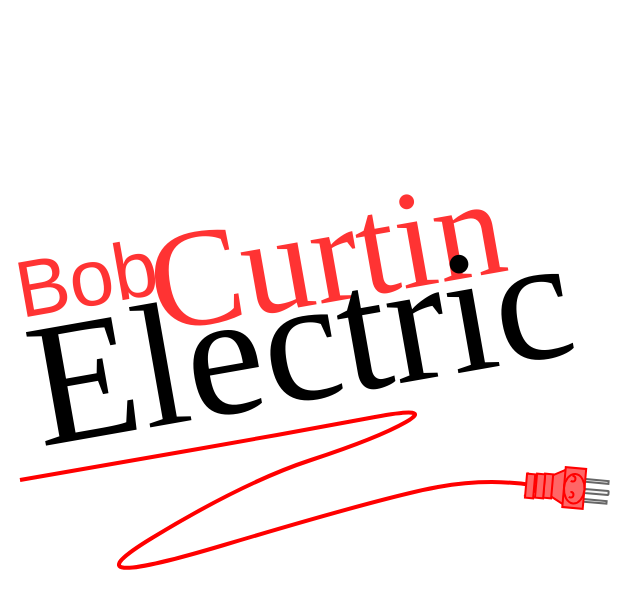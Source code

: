 <mxfile version="20.0.1"><diagram id="hw84TAVzTLGoBHyU0LwL" name="Page-1"><mxGraphModel dx="605" dy="330" grid="1" gridSize="10" guides="1" tooltips="1" connect="1" arrows="1" fold="1" page="1" pageScale="1" pageWidth="850" pageHeight="1100" math="0" shadow="0"><root><mxCell id="0"/><mxCell id="1" parent="0"/><mxCell id="mTZt9CHdXPFE1PY-WrqY-41" value="" style="group;rotation=-10;" vertex="1" connectable="0" parent="1"><mxGeometry x="100" y="250" width="282.841" height="174.959" as="geometry"/></mxCell><mxCell id="mTZt9CHdXPFE1PY-WrqY-1" value="&lt;font style=&quot;font-size: 40px;&quot; color=&quot;#FF3333&quot;&gt;Bob&lt;/font&gt;" style="text;html=1;strokeColor=none;fillColor=none;align=center;verticalAlign=middle;whiteSpace=wrap;rounded=0;rotation=-10;fontSize=40;" vertex="1" parent="mTZt9CHdXPFE1PY-WrqY-41"><mxGeometry x="9" y="19" width="40" height="30" as="geometry"/></mxCell><mxCell id="mTZt9CHdXPFE1PY-WrqY-2" value="&lt;pre style=&quot;font-size: 70px;&quot;&gt;&lt;font style=&quot;font-size: 70px;&quot; data-font-src=&quot;https://fonts.googleapis.com/css?family=Titillium+Web&quot; face=&quot;Titillium Web&quot; color=&quot;#FF3333&quot;&gt;Curtin&lt;/font&gt;&lt;/pre&gt;" style="text;html=1;strokeColor=none;fillColor=none;align=center;verticalAlign=middle;whiteSpace=wrap;rounded=0;fontFamily=Times New Roman;fontSize=20;fontColor=#000000;rotation=-10;" vertex="1" parent="mTZt9CHdXPFE1PY-WrqY-41"><mxGeometry x="129" y="18" width="40" height="10" as="geometry"/></mxCell><mxCell id="mTZt9CHdXPFE1PY-WrqY-6" value="&lt;font style=&quot;font-size: 88px;&quot;&gt;Electric&lt;/font&gt;" style="text;html=1;strokeColor=none;fillColor=none;align=center;verticalAlign=middle;whiteSpace=wrap;rounded=0;fontFamily=Titillium Web;fontSource=https%3A%2F%2Ffonts.googleapis.com%2Fcss%3Ffamily%3DTitillium%2BWeb;fontSize=44;fontColor=#000000;rotation=-10;" vertex="1" parent="mTZt9CHdXPFE1PY-WrqY-41"><mxGeometry x="106" y="51" width="60" height="30" as="geometry"/></mxCell><mxCell id="mTZt9CHdXPFE1PY-WrqY-9" value="" style="curved=1;endArrow=classic;html=1;rounded=0;fontFamily=Titillium Web;fontSource=https%3A%2F%2Ffonts.googleapis.com%2Fcss%3Ffamily%3DTitillium%2BWeb;fontSize=40;fontColor=#FF3333;fillColor=#f8cecc;strokeColor=#FF0000;strokeWidth=2;" edge="1" parent="mTZt9CHdXPFE1PY-WrqY-41"><mxGeometry width="50" height="50" relative="1" as="geometry"><mxPoint x="-4" y="136" as="sourcePoint"/><mxPoint x="261" y="140" as="targetPoint"/><Array as="points"><mxPoint x="65" y="124"/><mxPoint x="105" y="117"/><mxPoint x="144" y="110"/><mxPoint x="203" y="99"/><mxPoint x="175" y="115"/><mxPoint x="108" y="137"/><mxPoint x="16" y="193"/><mxPoint x="180" y="144"/><mxPoint x="230" y="135"/></Array></mxGeometry></mxCell><mxCell id="mTZt9CHdXPFE1PY-WrqY-36" value="" style="group;rotation=5;" vertex="1" connectable="0" parent="mTZt9CHdXPFE1PY-WrqY-41"><mxGeometry x="251" y="128" width="40.95" height="20" as="geometry"/></mxCell><mxCell id="mTZt9CHdXPFE1PY-WrqY-35" value="" style="rounded=0;whiteSpace=wrap;html=1;fontFamily=Titillium Web;fontSource=https%3A%2F%2Ffonts.googleapis.com%2Fcss%3Ffamily%3DTitillium%2BWeb;fontSize=40;fontColor=#333333;strokeColor=#666666;strokeWidth=1;fillColor=#f5f5f5;rotation=5;" vertex="1" parent="mTZt9CHdXPFE1PY-WrqY-36"><mxGeometry x="26" y="18" width="12.285" height="1.316" as="geometry"/></mxCell><mxCell id="mTZt9CHdXPFE1PY-WrqY-34" value="" style="rounded=1;whiteSpace=wrap;html=1;fontFamily=Titillium Web;fontSource=https%3A%2F%2Ffonts.googleapis.com%2Fcss%3Ffamily%3DTitillium%2BWeb;fontSize=40;fontColor=#333333;strokeColor=#666666;strokeWidth=1;fillColor=#f5f5f5;rotation=5;" vertex="1" parent="mTZt9CHdXPFE1PY-WrqY-36"><mxGeometry x="27" y="13" width="12.285" height="2.008" as="geometry"/></mxCell><mxCell id="mTZt9CHdXPFE1PY-WrqY-33" value="" style="rounded=0;whiteSpace=wrap;html=1;fontFamily=Titillium Web;fontSource=https%3A%2F%2Ffonts.googleapis.com%2Fcss%3Ffamily%3DTitillium%2BWeb;fontSize=40;fontColor=#333333;strokeColor=#666666;strokeWidth=1;fillColor=#f5f5f5;rotation=5;" vertex="1" parent="mTZt9CHdXPFE1PY-WrqY-36"><mxGeometry x="27" y="8" width="12.285" height="1.38" as="geometry"/></mxCell><mxCell id="mTZt9CHdXPFE1PY-WrqY-25" value="" style="triangle;whiteSpace=wrap;html=1;fontFamily=Titillium Web;fontSource=https%3A%2F%2Ffonts.googleapis.com%2Fcss%3Ffamily%3DTitillium%2BWeb;fontSize=40;fontColor=#FF3333;strokeColor=#FF0000;fillColor=#FF6666;rotation=-175;" vertex="1" parent="mTZt9CHdXPFE1PY-WrqY-36"><mxGeometry x="1" y="2" width="16.38" height="17.5" as="geometry"/></mxCell><mxCell id="mTZt9CHdXPFE1PY-WrqY-19" value="" style="rounded=0;whiteSpace=wrap;html=1;fontFamily=Titillium Web;fontSource=https%3A%2F%2Ffonts.googleapis.com%2Fcss%3Ffamily%3DTitillium%2BWeb;fontSize=40;fontColor=#FF3333;strokeColor=#FF0000;fillColor=#FF6666;rotation=5;" vertex="1" parent="mTZt9CHdXPFE1PY-WrqY-36"><mxGeometry x="7" y="5" width="4.095" height="12" as="geometry"/></mxCell><mxCell id="mTZt9CHdXPFE1PY-WrqY-22" value="" style="rounded=0;whiteSpace=wrap;html=1;fontFamily=Titillium Web;fontSource=https%3A%2F%2Ffonts.googleapis.com%2Fcss%3Ffamily%3DTitillium%2BWeb;fontSize=40;fontColor=#FF3333;strokeColor=#FF0000;fillColor=#FF6666;rotation=5;" vertex="1" parent="mTZt9CHdXPFE1PY-WrqY-36"><mxGeometry x="3" y="5" width="4.095" height="12" as="geometry"/></mxCell><mxCell id="mTZt9CHdXPFE1PY-WrqY-27" value="" style="rounded=0;whiteSpace=wrap;html=1;fontFamily=Titillium Web;fontSource=https%3A%2F%2Ffonts.googleapis.com%2Fcss%3Ffamily%3DTitillium%2BWeb;fontSize=40;fontColor=#FF3333;strokeColor=#FF0000;fillColor=#FF6666;rotation=5;" vertex="1" parent="mTZt9CHdXPFE1PY-WrqY-36"><mxGeometry x="-2" y="5" width="4.095" height="12" as="geometry"/></mxCell><mxCell id="mTZt9CHdXPFE1PY-WrqY-29" value="" style="rounded=0;whiteSpace=wrap;html=1;fontFamily=Titillium Web;fontSource=https%3A%2F%2Ffonts.googleapis.com%2Fcss%3Ffamily%3DTitillium%2BWeb;fontSize=40;fontColor=#FF3333;strokeColor=#FF0000;fillColor=#FF6666;rotation=5;" vertex="1" parent="mTZt9CHdXPFE1PY-WrqY-36"><mxGeometry x="17" y="2" width="10.238" height="20" as="geometry"/></mxCell><mxCell id="mTZt9CHdXPFE1PY-WrqY-30" value="" style="ellipse;whiteSpace=wrap;html=1;fontFamily=Titillium Web;fontSource=https%3A%2F%2Ffonts.googleapis.com%2Fcss%3Ffamily%3DTitillium%2BWeb;fontSize=40;fontColor=#FF3333;strokeColor=#FF0000;fillColor=#FF6666;rotation=5;" vertex="1" parent="mTZt9CHdXPFE1PY-WrqY-36"><mxGeometry x="17" y="5" width="10.238" height="14.752" as="geometry"/></mxCell><mxCell id="mTZt9CHdXPFE1PY-WrqY-31" value="" style="ellipse;whiteSpace=wrap;html=1;aspect=fixed;fontFamily=Titillium Web;fontSource=https%3A%2F%2Ffonts.googleapis.com%2Fcss%3Ffamily%3DTitillium%2BWeb;fontSize=40;fontColor=#FF3333;strokeColor=#FF0000;fillColor=#FF6666;strokeWidth=1;dashed=1;rotation=5;" vertex="1" parent="mTZt9CHdXPFE1PY-WrqY-36"><mxGeometry x="20" y="6" width="2.73" height="2.73" as="geometry"/></mxCell><mxCell id="mTZt9CHdXPFE1PY-WrqY-32" value="" style="ellipse;whiteSpace=wrap;html=1;aspect=fixed;fontFamily=Titillium Web;fontSource=https%3A%2F%2Ffonts.googleapis.com%2Fcss%3Ffamily%3DTitillium%2BWeb;fontSize=40;fontColor=#FF3333;strokeColor=#FF0000;fillColor=#FF6666;strokeWidth=1;dashed=1;rotation=5;" vertex="1" parent="mTZt9CHdXPFE1PY-WrqY-36"><mxGeometry x="19" y="14" width="2.73" height="2.73" as="geometry"/></mxCell></root></mxGraphModel></diagram></mxfile>